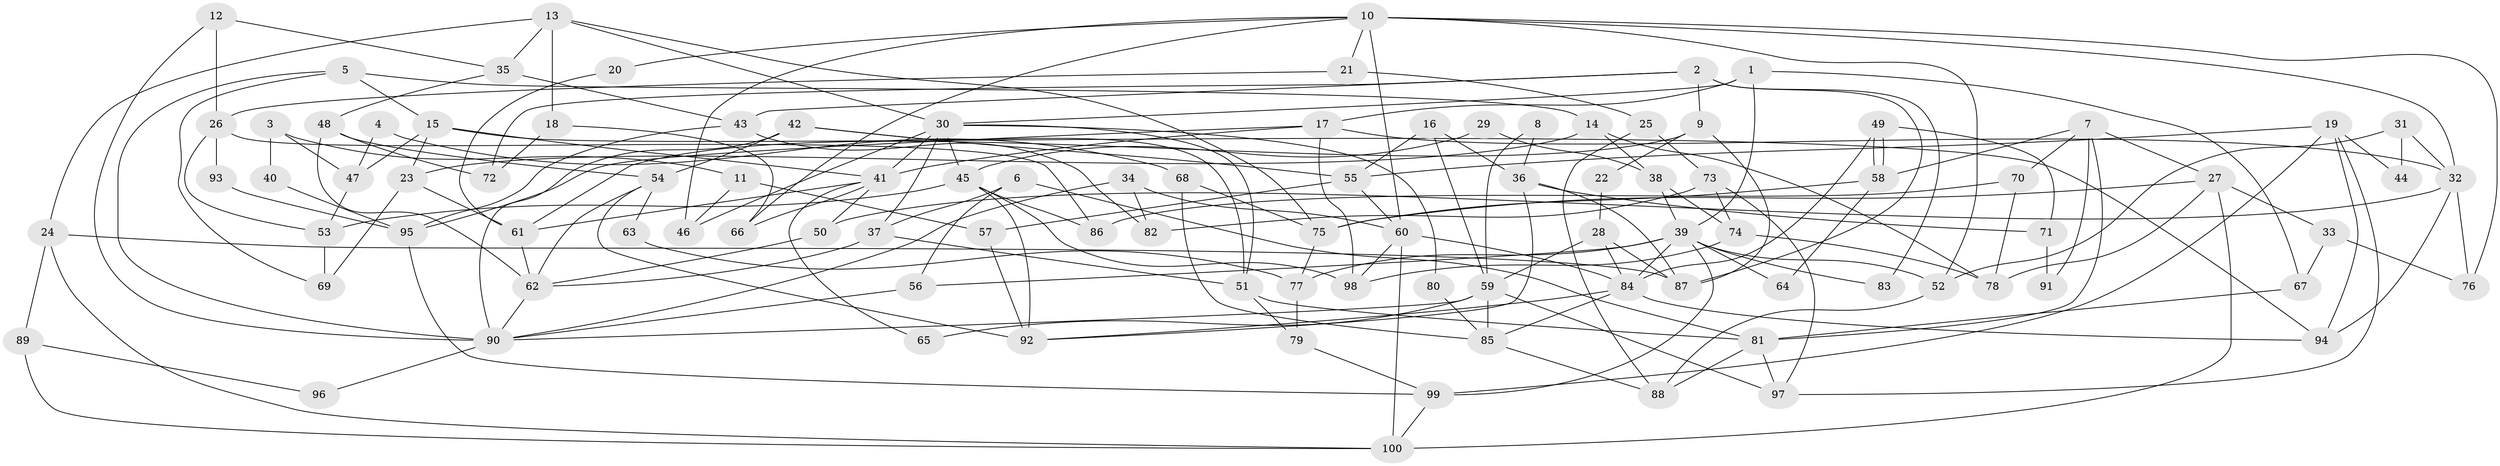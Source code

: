 // Generated by graph-tools (version 1.1) at 2025/39/02/21/25 10:39:00]
// undirected, 100 vertices, 200 edges
graph export_dot {
graph [start="1"]
  node [color=gray90,style=filled];
  1;
  2;
  3;
  4;
  5;
  6;
  7;
  8;
  9;
  10;
  11;
  12;
  13;
  14;
  15;
  16;
  17;
  18;
  19;
  20;
  21;
  22;
  23;
  24;
  25;
  26;
  27;
  28;
  29;
  30;
  31;
  32;
  33;
  34;
  35;
  36;
  37;
  38;
  39;
  40;
  41;
  42;
  43;
  44;
  45;
  46;
  47;
  48;
  49;
  50;
  51;
  52;
  53;
  54;
  55;
  56;
  57;
  58;
  59;
  60;
  61;
  62;
  63;
  64;
  65;
  66;
  67;
  68;
  69;
  70;
  71;
  72;
  73;
  74;
  75;
  76;
  77;
  78;
  79;
  80;
  81;
  82;
  83;
  84;
  85;
  86;
  87;
  88;
  89;
  90;
  91;
  92;
  93;
  94;
  95;
  96;
  97;
  98;
  99;
  100;
  1 -- 39;
  1 -- 17;
  1 -- 30;
  1 -- 67;
  2 -- 43;
  2 -- 9;
  2 -- 72;
  2 -- 83;
  2 -- 87;
  3 -- 47;
  3 -- 11;
  3 -- 40;
  4 -- 68;
  4 -- 47;
  5 -- 15;
  5 -- 69;
  5 -- 14;
  5 -- 90;
  6 -- 81;
  6 -- 37;
  6 -- 56;
  7 -- 81;
  7 -- 27;
  7 -- 58;
  7 -- 70;
  7 -- 91;
  8 -- 36;
  8 -- 59;
  9 -- 87;
  9 -- 61;
  9 -- 22;
  10 -- 32;
  10 -- 52;
  10 -- 20;
  10 -- 21;
  10 -- 46;
  10 -- 60;
  10 -- 66;
  10 -- 76;
  11 -- 46;
  11 -- 57;
  12 -- 35;
  12 -- 90;
  12 -- 26;
  13 -- 75;
  13 -- 30;
  13 -- 18;
  13 -- 24;
  13 -- 35;
  14 -- 78;
  14 -- 23;
  14 -- 38;
  15 -- 23;
  15 -- 41;
  15 -- 47;
  15 -- 94;
  16 -- 55;
  16 -- 59;
  16 -- 36;
  17 -- 98;
  17 -- 32;
  17 -- 41;
  17 -- 95;
  18 -- 72;
  18 -- 66;
  19 -- 55;
  19 -- 94;
  19 -- 44;
  19 -- 97;
  19 -- 99;
  20 -- 61;
  21 -- 25;
  21 -- 26;
  22 -- 28;
  23 -- 61;
  23 -- 69;
  24 -- 100;
  24 -- 87;
  24 -- 89;
  25 -- 88;
  25 -- 73;
  26 -- 53;
  26 -- 86;
  26 -- 93;
  27 -- 75;
  27 -- 78;
  27 -- 33;
  27 -- 100;
  28 -- 84;
  28 -- 87;
  28 -- 59;
  29 -- 38;
  29 -- 45;
  30 -- 41;
  30 -- 37;
  30 -- 45;
  30 -- 46;
  30 -- 51;
  30 -- 80;
  31 -- 32;
  31 -- 52;
  31 -- 44;
  32 -- 76;
  32 -- 50;
  32 -- 94;
  33 -- 67;
  33 -- 76;
  34 -- 60;
  34 -- 82;
  34 -- 90;
  35 -- 48;
  35 -- 43;
  36 -- 87;
  36 -- 71;
  36 -- 92;
  37 -- 62;
  37 -- 51;
  38 -- 39;
  38 -- 74;
  39 -- 56;
  39 -- 84;
  39 -- 52;
  39 -- 64;
  39 -- 77;
  39 -- 83;
  39 -- 99;
  40 -- 95;
  41 -- 66;
  41 -- 50;
  41 -- 61;
  41 -- 65;
  42 -- 51;
  42 -- 90;
  42 -- 54;
  42 -- 55;
  43 -- 95;
  43 -- 82;
  45 -- 92;
  45 -- 53;
  45 -- 86;
  45 -- 98;
  47 -- 53;
  48 -- 62;
  48 -- 54;
  48 -- 72;
  49 -- 58;
  49 -- 58;
  49 -- 84;
  49 -- 71;
  50 -- 62;
  51 -- 79;
  51 -- 81;
  52 -- 88;
  53 -- 69;
  54 -- 92;
  54 -- 62;
  54 -- 63;
  55 -- 60;
  55 -- 57;
  56 -- 90;
  57 -- 92;
  58 -- 64;
  58 -- 75;
  59 -- 90;
  59 -- 65;
  59 -- 85;
  59 -- 97;
  60 -- 100;
  60 -- 84;
  60 -- 98;
  61 -- 62;
  62 -- 90;
  63 -- 77;
  67 -- 81;
  68 -- 75;
  68 -- 85;
  70 -- 86;
  70 -- 78;
  71 -- 91;
  73 -- 74;
  73 -- 97;
  73 -- 82;
  74 -- 98;
  74 -- 78;
  75 -- 77;
  77 -- 79;
  79 -- 99;
  80 -- 85;
  81 -- 97;
  81 -- 88;
  84 -- 94;
  84 -- 85;
  84 -- 92;
  85 -- 88;
  89 -- 100;
  89 -- 96;
  90 -- 96;
  93 -- 95;
  95 -- 99;
  99 -- 100;
}
